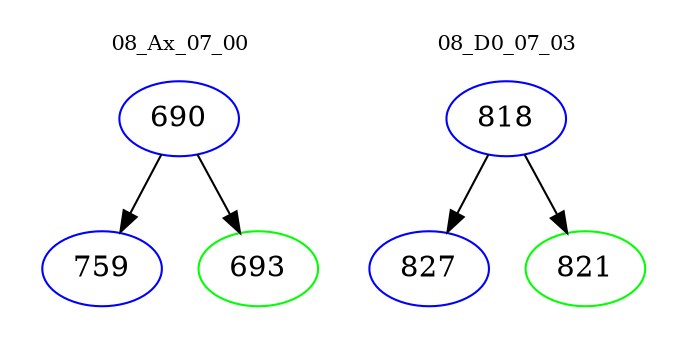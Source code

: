 digraph{
subgraph cluster_0 {
color = white
label = "08_Ax_07_00";
fontsize=10;
T0_690 [label="690", color="blue"]
T0_690 -> T0_759 [color="black"]
T0_759 [label="759", color="blue"]
T0_690 -> T0_693 [color="black"]
T0_693 [label="693", color="green"]
}
subgraph cluster_1 {
color = white
label = "08_D0_07_03";
fontsize=10;
T1_818 [label="818", color="blue"]
T1_818 -> T1_827 [color="black"]
T1_827 [label="827", color="blue"]
T1_818 -> T1_821 [color="black"]
T1_821 [label="821", color="green"]
}
}
